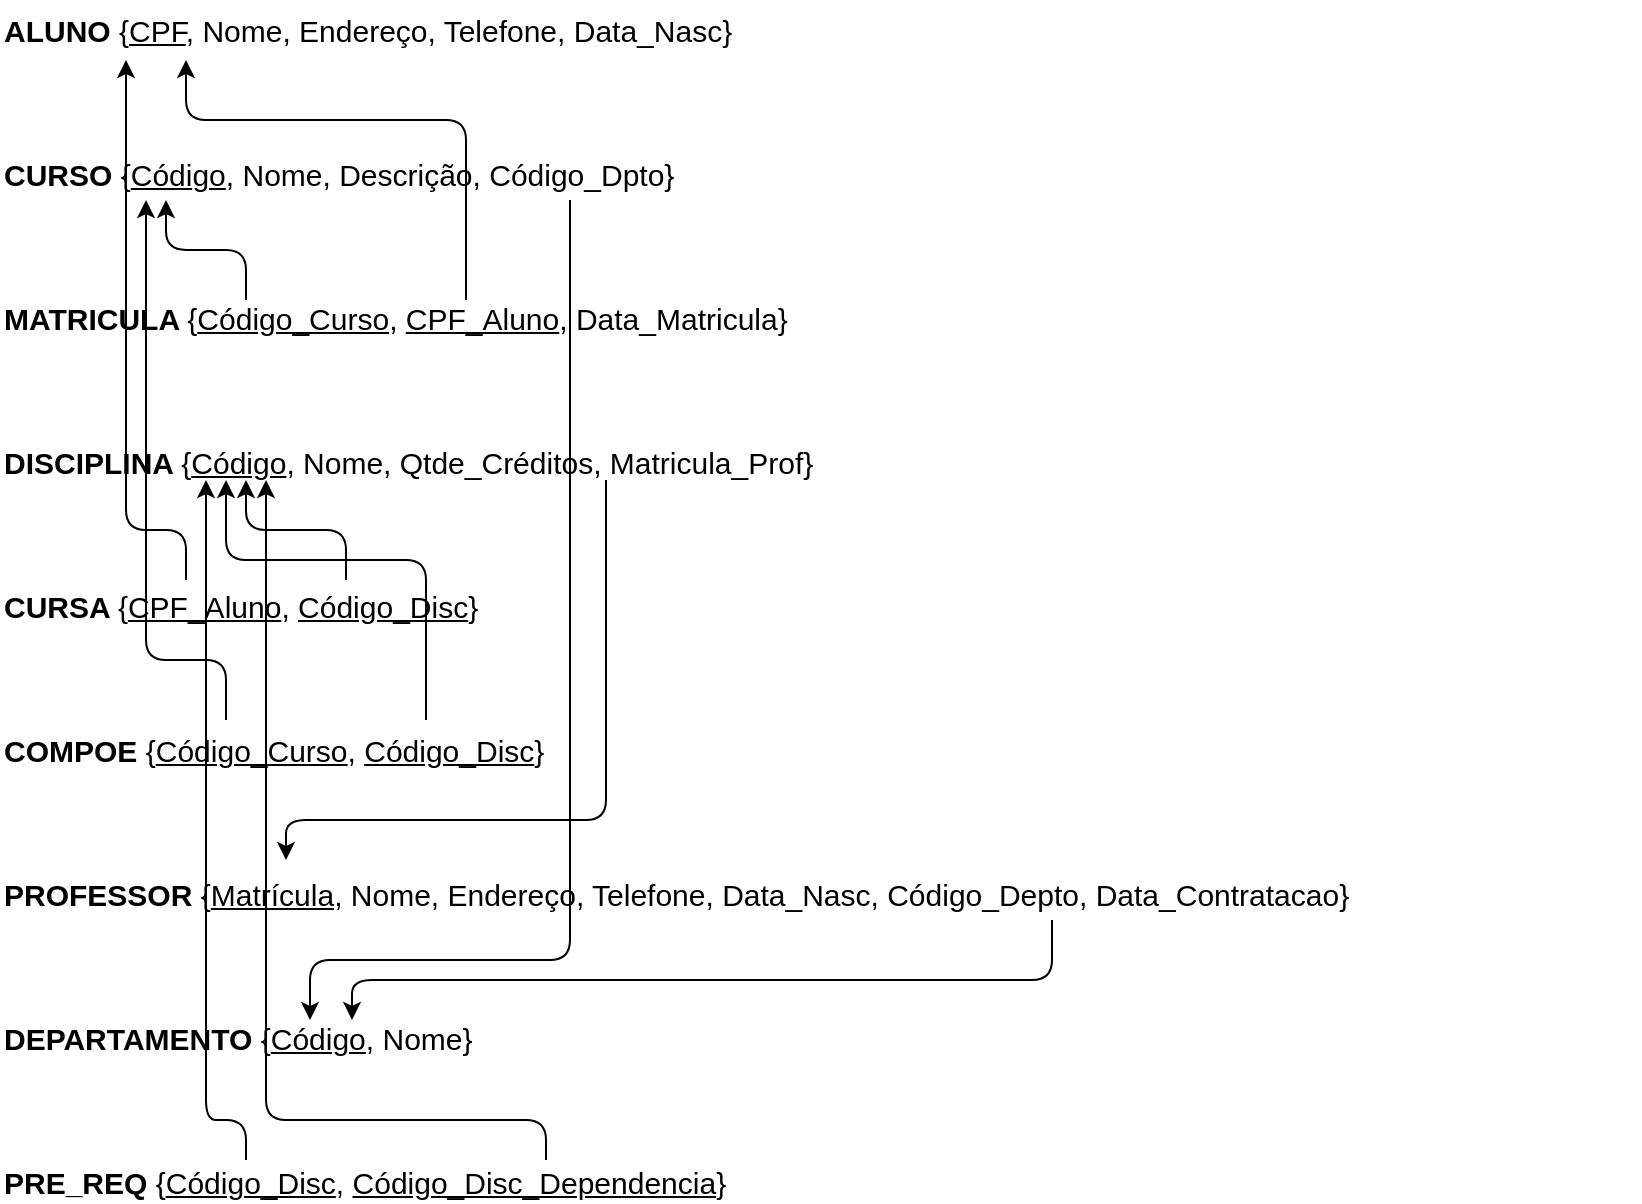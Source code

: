 <mxfile version="17.4.6" type="device"><diagram id="9vSaPEbVQlQk-tZIQkvW" name="Page-1"><mxGraphModel dx="1122" dy="754" grid="1" gridSize="10" guides="1" tooltips="1" connect="1" arrows="1" fold="1" page="1" pageScale="1" pageWidth="827" pageHeight="1169" math="0" shadow="0"><root><mxCell id="0"/><mxCell id="1" parent="0"/><mxCell id="8fjnxuWAcDwF2RKfn_Jp-9" value="&lt;font style=&quot;font-size: 15px&quot;&gt;&lt;b&gt;ALUNO&lt;/b&gt; {&lt;u&gt;CPF&lt;/u&gt;, Nome, Endereço, Telefone, Data_Nasc}&lt;br&gt;&lt;br&gt;&lt;br&gt;&lt;br&gt;&lt;b&gt;CURSO&lt;/b&gt; {&lt;u&gt;Código&lt;/u&gt;, Nome, Descrição, Código_Dpto}&lt;br&gt;&lt;br&gt;&lt;br&gt;&lt;br&gt;&lt;b&gt;MATRICULA &lt;/b&gt;{&lt;u&gt;Código_Curso&lt;/u&gt;,&amp;nbsp;&lt;u&gt;CPF_Aluno&lt;/u&gt;, Data_Matricula}&lt;br&gt;&lt;br&gt;&lt;br&gt;&lt;br&gt;&lt;b&gt;DISCIPLINA &lt;/b&gt;{&lt;u&gt;Código&lt;/u&gt;, Nome, Qtde_Créditos, Matricula_Prof}&lt;br&gt;&lt;br&gt;&lt;br&gt;&lt;br&gt;&lt;b&gt;CURSA &lt;/b&gt;{&lt;u&gt;CPF_Aluno&lt;/u&gt;,&amp;nbsp;&lt;u&gt;Código_Disc&lt;/u&gt;}&lt;br&gt;&lt;br&gt;&lt;br&gt;&lt;br&gt;&lt;b&gt;COMPOE&lt;/b&gt; {&lt;u&gt;Código_Curso&lt;/u&gt;,&amp;nbsp;&lt;u&gt;Código_Disc&lt;/u&gt;}&lt;br&gt;&lt;br&gt;&lt;br&gt;&lt;br&gt;&lt;b&gt;PROFESSOR &lt;/b&gt;{&lt;u&gt;Matrícula&lt;/u&gt;, Nome, Endereço, Telefone, Data_Nasc, Código_Depto, Data_Contratacao}&lt;br&gt;&lt;br&gt;&lt;br&gt;&lt;br&gt;&lt;b&gt;DEPARTAMENTO &lt;/b&gt;{&lt;u&gt;Código&lt;/u&gt;, Nome}&lt;br&gt;&lt;br&gt;&lt;br&gt;&lt;br&gt;&lt;b&gt;PRE_REQ &lt;/b&gt;{&lt;u&gt;Código_Disc&lt;/u&gt;,&amp;nbsp;&lt;u&gt;Código_Disc_Dependencia&lt;/u&gt;}&lt;/font&gt;" style="text;whiteSpace=wrap;html=1;" parent="1" vertex="1"><mxGeometry x="14" y="20" width="820" height="600" as="geometry"/></mxCell><mxCell id="8fjnxuWAcDwF2RKfn_Jp-14" value="" style="edgeStyle=elbowEdgeStyle;elbow=vertical;endArrow=classic;html=1;" parent="1" edge="1"><mxGeometry width="50" height="50" relative="1" as="geometry"><mxPoint x="137" y="170" as="sourcePoint"/><mxPoint x="97" y="120" as="targetPoint"/></mxGeometry></mxCell><mxCell id="8fjnxuWAcDwF2RKfn_Jp-15" value="" style="edgeStyle=elbowEdgeStyle;elbow=vertical;endArrow=classic;html=1;" parent="1" edge="1"><mxGeometry width="50" height="50" relative="1" as="geometry"><mxPoint x="247" y="170" as="sourcePoint"/><mxPoint x="107" y="50" as="targetPoint"/><Array as="points"><mxPoint x="177" y="80"/></Array></mxGeometry></mxCell><mxCell id="8fjnxuWAcDwF2RKfn_Jp-17" value="" style="edgeStyle=elbowEdgeStyle;elbow=vertical;endArrow=classic;html=1;" parent="1" edge="1"><mxGeometry width="50" height="50" relative="1" as="geometry"><mxPoint x="107" y="310" as="sourcePoint"/><mxPoint x="77" y="50" as="targetPoint"/><Array as="points"><mxPoint x="137" y="285"/></Array></mxGeometry></mxCell><mxCell id="8fjnxuWAcDwF2RKfn_Jp-18" value="" style="edgeStyle=elbowEdgeStyle;elbow=vertical;endArrow=classic;html=1;" parent="1" edge="1"><mxGeometry width="50" height="50" relative="1" as="geometry"><mxPoint x="187" y="310" as="sourcePoint"/><mxPoint x="137" y="260" as="targetPoint"/></mxGeometry></mxCell><mxCell id="8fjnxuWAcDwF2RKfn_Jp-19" value="" style="edgeStyle=elbowEdgeStyle;elbow=vertical;endArrow=classic;html=1;" parent="1" edge="1"><mxGeometry width="50" height="50" relative="1" as="geometry"><mxPoint x="127" y="380" as="sourcePoint"/><mxPoint x="87" y="120" as="targetPoint"/><Array as="points"><mxPoint x="77" y="350"/></Array></mxGeometry></mxCell><mxCell id="8fjnxuWAcDwF2RKfn_Jp-20" value="" style="edgeStyle=elbowEdgeStyle;elbow=vertical;endArrow=classic;html=1;" parent="1" edge="1"><mxGeometry width="50" height="50" relative="1" as="geometry"><mxPoint x="227" y="380" as="sourcePoint"/><mxPoint x="127" y="260" as="targetPoint"/><Array as="points"><mxPoint x="177" y="300"/></Array></mxGeometry></mxCell><mxCell id="8fjnxuWAcDwF2RKfn_Jp-23" value="" style="edgeStyle=elbowEdgeStyle;elbow=vertical;endArrow=classic;html=1;" parent="1" edge="1"><mxGeometry width="50" height="50" relative="1" as="geometry"><mxPoint x="317" y="260" as="sourcePoint"/><mxPoint x="157" y="450" as="targetPoint"/><Array as="points"><mxPoint x="287" y="430"/></Array></mxGeometry></mxCell><mxCell id="8fjnxuWAcDwF2RKfn_Jp-24" value="" style="edgeStyle=elbowEdgeStyle;elbow=vertical;endArrow=classic;html=1;" parent="1" edge="1"><mxGeometry width="50" height="50" relative="1" as="geometry"><mxPoint x="299" y="120" as="sourcePoint"/><mxPoint x="169" y="530" as="targetPoint"/><Array as="points"><mxPoint x="229" y="500"/></Array></mxGeometry></mxCell><mxCell id="8fjnxuWAcDwF2RKfn_Jp-25" value="" style="edgeStyle=elbowEdgeStyle;elbow=vertical;endArrow=classic;html=1;" parent="1" edge="1"><mxGeometry width="50" height="50" relative="1" as="geometry"><mxPoint x="137" y="600" as="sourcePoint"/><mxPoint x="117" y="260" as="targetPoint"/><Array as="points"><mxPoint x="127" y="580"/></Array></mxGeometry></mxCell><mxCell id="8fjnxuWAcDwF2RKfn_Jp-26" value="" style="edgeStyle=elbowEdgeStyle;elbow=vertical;endArrow=classic;html=1;" parent="1" edge="1"><mxGeometry width="50" height="50" relative="1" as="geometry"><mxPoint x="287" y="600" as="sourcePoint"/><mxPoint x="147" y="260" as="targetPoint"/><Array as="points"><mxPoint x="157" y="580"/></Array></mxGeometry></mxCell><mxCell id="DblhEVgWXn8bLJvTpbj3-1" value="" style="edgeStyle=elbowEdgeStyle;elbow=vertical;endArrow=classic;html=1;" parent="1" edge="1"><mxGeometry width="50" height="50" relative="1" as="geometry"><mxPoint x="540" y="480" as="sourcePoint"/><mxPoint x="190" y="530" as="targetPoint"/><Array as="points"><mxPoint x="380" y="510"/></Array></mxGeometry></mxCell></root></mxGraphModel></diagram></mxfile>
